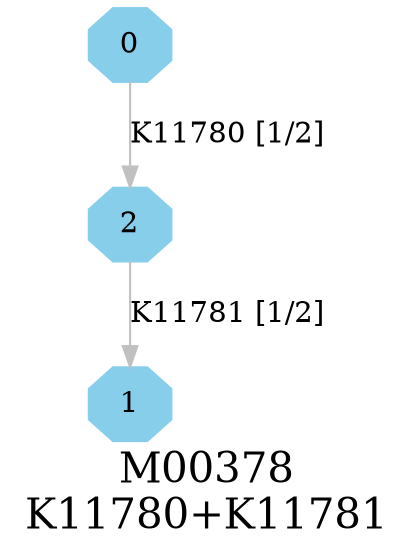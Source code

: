 digraph G {
graph [label="M00378
K11780+K11781",fontsize=20];
node [shape=box,style=filled];
edge [len=3,color=grey];
{node [width=.3,height=.3,shape=octagon,style=filled,color=skyblue] 0 1 2 }
0 -> 2 [label="K11780 [1/2]"];
2 -> 1 [label="K11781 [1/2]"];
}